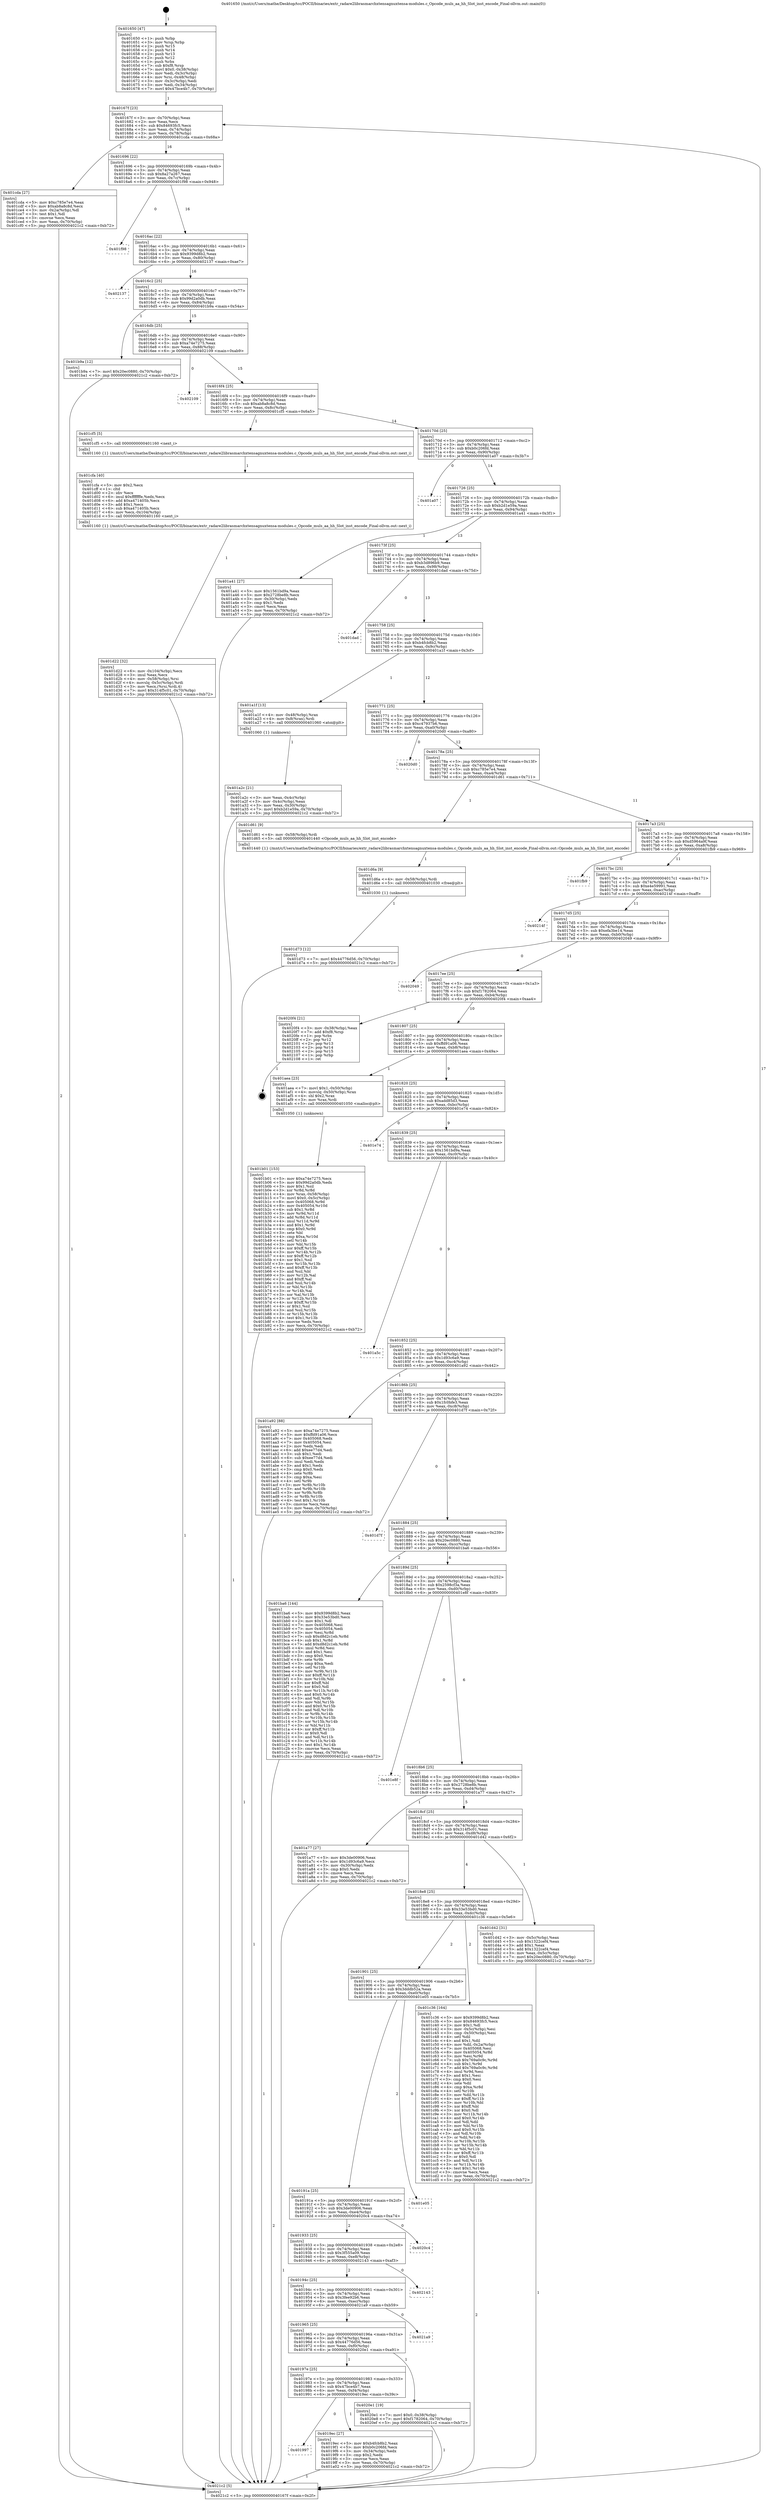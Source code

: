 digraph "0x401650" {
  label = "0x401650 (/mnt/c/Users/mathe/Desktop/tcc/POCII/binaries/extr_radare2librasmarchxtensagnuxtensa-modules.c_Opcode_muls_aa_hh_Slot_inst_encode_Final-ollvm.out::main(0))"
  labelloc = "t"
  node[shape=record]

  Entry [label="",width=0.3,height=0.3,shape=circle,fillcolor=black,style=filled]
  "0x40167f" [label="{
     0x40167f [23]\l
     | [instrs]\l
     &nbsp;&nbsp;0x40167f \<+3\>: mov -0x70(%rbp),%eax\l
     &nbsp;&nbsp;0x401682 \<+2\>: mov %eax,%ecx\l
     &nbsp;&nbsp;0x401684 \<+6\>: sub $0x84693fc5,%ecx\l
     &nbsp;&nbsp;0x40168a \<+3\>: mov %eax,-0x74(%rbp)\l
     &nbsp;&nbsp;0x40168d \<+3\>: mov %ecx,-0x78(%rbp)\l
     &nbsp;&nbsp;0x401690 \<+6\>: je 0000000000401cda \<main+0x68a\>\l
  }"]
  "0x401cda" [label="{
     0x401cda [27]\l
     | [instrs]\l
     &nbsp;&nbsp;0x401cda \<+5\>: mov $0xc785e7e4,%eax\l
     &nbsp;&nbsp;0x401cdf \<+5\>: mov $0xab8a8c8d,%ecx\l
     &nbsp;&nbsp;0x401ce4 \<+3\>: mov -0x2a(%rbp),%dl\l
     &nbsp;&nbsp;0x401ce7 \<+3\>: test $0x1,%dl\l
     &nbsp;&nbsp;0x401cea \<+3\>: cmovne %ecx,%eax\l
     &nbsp;&nbsp;0x401ced \<+3\>: mov %eax,-0x70(%rbp)\l
     &nbsp;&nbsp;0x401cf0 \<+5\>: jmp 00000000004021c2 \<main+0xb72\>\l
  }"]
  "0x401696" [label="{
     0x401696 [22]\l
     | [instrs]\l
     &nbsp;&nbsp;0x401696 \<+5\>: jmp 000000000040169b \<main+0x4b\>\l
     &nbsp;&nbsp;0x40169b \<+3\>: mov -0x74(%rbp),%eax\l
     &nbsp;&nbsp;0x40169e \<+5\>: sub $0x8a27a267,%eax\l
     &nbsp;&nbsp;0x4016a3 \<+3\>: mov %eax,-0x7c(%rbp)\l
     &nbsp;&nbsp;0x4016a6 \<+6\>: je 0000000000401f98 \<main+0x948\>\l
  }"]
  Exit [label="",width=0.3,height=0.3,shape=circle,fillcolor=black,style=filled,peripheries=2]
  "0x401f98" [label="{
     0x401f98\l
  }", style=dashed]
  "0x4016ac" [label="{
     0x4016ac [22]\l
     | [instrs]\l
     &nbsp;&nbsp;0x4016ac \<+5\>: jmp 00000000004016b1 \<main+0x61\>\l
     &nbsp;&nbsp;0x4016b1 \<+3\>: mov -0x74(%rbp),%eax\l
     &nbsp;&nbsp;0x4016b4 \<+5\>: sub $0x9399d8b2,%eax\l
     &nbsp;&nbsp;0x4016b9 \<+3\>: mov %eax,-0x80(%rbp)\l
     &nbsp;&nbsp;0x4016bc \<+6\>: je 0000000000402137 \<main+0xae7\>\l
  }"]
  "0x401d73" [label="{
     0x401d73 [12]\l
     | [instrs]\l
     &nbsp;&nbsp;0x401d73 \<+7\>: movl $0x44776d56,-0x70(%rbp)\l
     &nbsp;&nbsp;0x401d7a \<+5\>: jmp 00000000004021c2 \<main+0xb72\>\l
  }"]
  "0x402137" [label="{
     0x402137\l
  }", style=dashed]
  "0x4016c2" [label="{
     0x4016c2 [25]\l
     | [instrs]\l
     &nbsp;&nbsp;0x4016c2 \<+5\>: jmp 00000000004016c7 \<main+0x77\>\l
     &nbsp;&nbsp;0x4016c7 \<+3\>: mov -0x74(%rbp),%eax\l
     &nbsp;&nbsp;0x4016ca \<+5\>: sub $0x99d2a0db,%eax\l
     &nbsp;&nbsp;0x4016cf \<+6\>: mov %eax,-0x84(%rbp)\l
     &nbsp;&nbsp;0x4016d5 \<+6\>: je 0000000000401b9a \<main+0x54a\>\l
  }"]
  "0x401d6a" [label="{
     0x401d6a [9]\l
     | [instrs]\l
     &nbsp;&nbsp;0x401d6a \<+4\>: mov -0x58(%rbp),%rdi\l
     &nbsp;&nbsp;0x401d6e \<+5\>: call 0000000000401030 \<free@plt\>\l
     | [calls]\l
     &nbsp;&nbsp;0x401030 \{1\} (unknown)\l
  }"]
  "0x401b9a" [label="{
     0x401b9a [12]\l
     | [instrs]\l
     &nbsp;&nbsp;0x401b9a \<+7\>: movl $0x20ec0880,-0x70(%rbp)\l
     &nbsp;&nbsp;0x401ba1 \<+5\>: jmp 00000000004021c2 \<main+0xb72\>\l
  }"]
  "0x4016db" [label="{
     0x4016db [25]\l
     | [instrs]\l
     &nbsp;&nbsp;0x4016db \<+5\>: jmp 00000000004016e0 \<main+0x90\>\l
     &nbsp;&nbsp;0x4016e0 \<+3\>: mov -0x74(%rbp),%eax\l
     &nbsp;&nbsp;0x4016e3 \<+5\>: sub $0xa74e7275,%eax\l
     &nbsp;&nbsp;0x4016e8 \<+6\>: mov %eax,-0x88(%rbp)\l
     &nbsp;&nbsp;0x4016ee \<+6\>: je 0000000000402109 \<main+0xab9\>\l
  }"]
  "0x401d22" [label="{
     0x401d22 [32]\l
     | [instrs]\l
     &nbsp;&nbsp;0x401d22 \<+6\>: mov -0x104(%rbp),%ecx\l
     &nbsp;&nbsp;0x401d28 \<+3\>: imul %eax,%ecx\l
     &nbsp;&nbsp;0x401d2b \<+4\>: mov -0x58(%rbp),%rsi\l
     &nbsp;&nbsp;0x401d2f \<+4\>: movslq -0x5c(%rbp),%rdi\l
     &nbsp;&nbsp;0x401d33 \<+3\>: mov %ecx,(%rsi,%rdi,4)\l
     &nbsp;&nbsp;0x401d36 \<+7\>: movl $0x314f5c01,-0x70(%rbp)\l
     &nbsp;&nbsp;0x401d3d \<+5\>: jmp 00000000004021c2 \<main+0xb72\>\l
  }"]
  "0x402109" [label="{
     0x402109\l
  }", style=dashed]
  "0x4016f4" [label="{
     0x4016f4 [25]\l
     | [instrs]\l
     &nbsp;&nbsp;0x4016f4 \<+5\>: jmp 00000000004016f9 \<main+0xa9\>\l
     &nbsp;&nbsp;0x4016f9 \<+3\>: mov -0x74(%rbp),%eax\l
     &nbsp;&nbsp;0x4016fc \<+5\>: sub $0xab8a8c8d,%eax\l
     &nbsp;&nbsp;0x401701 \<+6\>: mov %eax,-0x8c(%rbp)\l
     &nbsp;&nbsp;0x401707 \<+6\>: je 0000000000401cf5 \<main+0x6a5\>\l
  }"]
  "0x401cfa" [label="{
     0x401cfa [40]\l
     | [instrs]\l
     &nbsp;&nbsp;0x401cfa \<+5\>: mov $0x2,%ecx\l
     &nbsp;&nbsp;0x401cff \<+1\>: cltd\l
     &nbsp;&nbsp;0x401d00 \<+2\>: idiv %ecx\l
     &nbsp;&nbsp;0x401d02 \<+6\>: imul $0xfffffffe,%edx,%ecx\l
     &nbsp;&nbsp;0x401d08 \<+6\>: add $0xa471405b,%ecx\l
     &nbsp;&nbsp;0x401d0e \<+3\>: add $0x1,%ecx\l
     &nbsp;&nbsp;0x401d11 \<+6\>: sub $0xa471405b,%ecx\l
     &nbsp;&nbsp;0x401d17 \<+6\>: mov %ecx,-0x104(%rbp)\l
     &nbsp;&nbsp;0x401d1d \<+5\>: call 0000000000401160 \<next_i\>\l
     | [calls]\l
     &nbsp;&nbsp;0x401160 \{1\} (/mnt/c/Users/mathe/Desktop/tcc/POCII/binaries/extr_radare2librasmarchxtensagnuxtensa-modules.c_Opcode_muls_aa_hh_Slot_inst_encode_Final-ollvm.out::next_i)\l
  }"]
  "0x401cf5" [label="{
     0x401cf5 [5]\l
     | [instrs]\l
     &nbsp;&nbsp;0x401cf5 \<+5\>: call 0000000000401160 \<next_i\>\l
     | [calls]\l
     &nbsp;&nbsp;0x401160 \{1\} (/mnt/c/Users/mathe/Desktop/tcc/POCII/binaries/extr_radare2librasmarchxtensagnuxtensa-modules.c_Opcode_muls_aa_hh_Slot_inst_encode_Final-ollvm.out::next_i)\l
  }"]
  "0x40170d" [label="{
     0x40170d [25]\l
     | [instrs]\l
     &nbsp;&nbsp;0x40170d \<+5\>: jmp 0000000000401712 \<main+0xc2\>\l
     &nbsp;&nbsp;0x401712 \<+3\>: mov -0x74(%rbp),%eax\l
     &nbsp;&nbsp;0x401715 \<+5\>: sub $0xb0c206fd,%eax\l
     &nbsp;&nbsp;0x40171a \<+6\>: mov %eax,-0x90(%rbp)\l
     &nbsp;&nbsp;0x401720 \<+6\>: je 0000000000401a07 \<main+0x3b7\>\l
  }"]
  "0x401b01" [label="{
     0x401b01 [153]\l
     | [instrs]\l
     &nbsp;&nbsp;0x401b01 \<+5\>: mov $0xa74e7275,%ecx\l
     &nbsp;&nbsp;0x401b06 \<+5\>: mov $0x99d2a0db,%edx\l
     &nbsp;&nbsp;0x401b0b \<+3\>: mov $0x1,%sil\l
     &nbsp;&nbsp;0x401b0e \<+3\>: xor %r8d,%r8d\l
     &nbsp;&nbsp;0x401b11 \<+4\>: mov %rax,-0x58(%rbp)\l
     &nbsp;&nbsp;0x401b15 \<+7\>: movl $0x0,-0x5c(%rbp)\l
     &nbsp;&nbsp;0x401b1c \<+8\>: mov 0x405068,%r9d\l
     &nbsp;&nbsp;0x401b24 \<+8\>: mov 0x405054,%r10d\l
     &nbsp;&nbsp;0x401b2c \<+4\>: sub $0x1,%r8d\l
     &nbsp;&nbsp;0x401b30 \<+3\>: mov %r9d,%r11d\l
     &nbsp;&nbsp;0x401b33 \<+3\>: add %r8d,%r11d\l
     &nbsp;&nbsp;0x401b36 \<+4\>: imul %r11d,%r9d\l
     &nbsp;&nbsp;0x401b3a \<+4\>: and $0x1,%r9d\l
     &nbsp;&nbsp;0x401b3e \<+4\>: cmp $0x0,%r9d\l
     &nbsp;&nbsp;0x401b42 \<+3\>: sete %bl\l
     &nbsp;&nbsp;0x401b45 \<+4\>: cmp $0xa,%r10d\l
     &nbsp;&nbsp;0x401b49 \<+4\>: setl %r14b\l
     &nbsp;&nbsp;0x401b4d \<+3\>: mov %bl,%r15b\l
     &nbsp;&nbsp;0x401b50 \<+4\>: xor $0xff,%r15b\l
     &nbsp;&nbsp;0x401b54 \<+3\>: mov %r14b,%r12b\l
     &nbsp;&nbsp;0x401b57 \<+4\>: xor $0xff,%r12b\l
     &nbsp;&nbsp;0x401b5b \<+4\>: xor $0x1,%sil\l
     &nbsp;&nbsp;0x401b5f \<+3\>: mov %r15b,%r13b\l
     &nbsp;&nbsp;0x401b62 \<+4\>: and $0xff,%r13b\l
     &nbsp;&nbsp;0x401b66 \<+3\>: and %sil,%bl\l
     &nbsp;&nbsp;0x401b69 \<+3\>: mov %r12b,%al\l
     &nbsp;&nbsp;0x401b6c \<+2\>: and $0xff,%al\l
     &nbsp;&nbsp;0x401b6e \<+3\>: and %sil,%r14b\l
     &nbsp;&nbsp;0x401b71 \<+3\>: or %bl,%r13b\l
     &nbsp;&nbsp;0x401b74 \<+3\>: or %r14b,%al\l
     &nbsp;&nbsp;0x401b77 \<+3\>: xor %al,%r13b\l
     &nbsp;&nbsp;0x401b7a \<+3\>: or %r12b,%r15b\l
     &nbsp;&nbsp;0x401b7d \<+4\>: xor $0xff,%r15b\l
     &nbsp;&nbsp;0x401b81 \<+4\>: or $0x1,%sil\l
     &nbsp;&nbsp;0x401b85 \<+3\>: and %sil,%r15b\l
     &nbsp;&nbsp;0x401b88 \<+3\>: or %r15b,%r13b\l
     &nbsp;&nbsp;0x401b8b \<+4\>: test $0x1,%r13b\l
     &nbsp;&nbsp;0x401b8f \<+3\>: cmovne %edx,%ecx\l
     &nbsp;&nbsp;0x401b92 \<+3\>: mov %ecx,-0x70(%rbp)\l
     &nbsp;&nbsp;0x401b95 \<+5\>: jmp 00000000004021c2 \<main+0xb72\>\l
  }"]
  "0x401a07" [label="{
     0x401a07\l
  }", style=dashed]
  "0x401726" [label="{
     0x401726 [25]\l
     | [instrs]\l
     &nbsp;&nbsp;0x401726 \<+5\>: jmp 000000000040172b \<main+0xdb\>\l
     &nbsp;&nbsp;0x40172b \<+3\>: mov -0x74(%rbp),%eax\l
     &nbsp;&nbsp;0x40172e \<+5\>: sub $0xb2d1e59a,%eax\l
     &nbsp;&nbsp;0x401733 \<+6\>: mov %eax,-0x94(%rbp)\l
     &nbsp;&nbsp;0x401739 \<+6\>: je 0000000000401a41 \<main+0x3f1\>\l
  }"]
  "0x401a2c" [label="{
     0x401a2c [21]\l
     | [instrs]\l
     &nbsp;&nbsp;0x401a2c \<+3\>: mov %eax,-0x4c(%rbp)\l
     &nbsp;&nbsp;0x401a2f \<+3\>: mov -0x4c(%rbp),%eax\l
     &nbsp;&nbsp;0x401a32 \<+3\>: mov %eax,-0x30(%rbp)\l
     &nbsp;&nbsp;0x401a35 \<+7\>: movl $0xb2d1e59a,-0x70(%rbp)\l
     &nbsp;&nbsp;0x401a3c \<+5\>: jmp 00000000004021c2 \<main+0xb72\>\l
  }"]
  "0x401a41" [label="{
     0x401a41 [27]\l
     | [instrs]\l
     &nbsp;&nbsp;0x401a41 \<+5\>: mov $0x1561bd9a,%eax\l
     &nbsp;&nbsp;0x401a46 \<+5\>: mov $0x2728be8b,%ecx\l
     &nbsp;&nbsp;0x401a4b \<+3\>: mov -0x30(%rbp),%edx\l
     &nbsp;&nbsp;0x401a4e \<+3\>: cmp $0x1,%edx\l
     &nbsp;&nbsp;0x401a51 \<+3\>: cmovl %ecx,%eax\l
     &nbsp;&nbsp;0x401a54 \<+3\>: mov %eax,-0x70(%rbp)\l
     &nbsp;&nbsp;0x401a57 \<+5\>: jmp 00000000004021c2 \<main+0xb72\>\l
  }"]
  "0x40173f" [label="{
     0x40173f [25]\l
     | [instrs]\l
     &nbsp;&nbsp;0x40173f \<+5\>: jmp 0000000000401744 \<main+0xf4\>\l
     &nbsp;&nbsp;0x401744 \<+3\>: mov -0x74(%rbp),%eax\l
     &nbsp;&nbsp;0x401747 \<+5\>: sub $0xb3d896b9,%eax\l
     &nbsp;&nbsp;0x40174c \<+6\>: mov %eax,-0x98(%rbp)\l
     &nbsp;&nbsp;0x401752 \<+6\>: je 0000000000401dad \<main+0x75d\>\l
  }"]
  "0x401650" [label="{
     0x401650 [47]\l
     | [instrs]\l
     &nbsp;&nbsp;0x401650 \<+1\>: push %rbp\l
     &nbsp;&nbsp;0x401651 \<+3\>: mov %rsp,%rbp\l
     &nbsp;&nbsp;0x401654 \<+2\>: push %r15\l
     &nbsp;&nbsp;0x401656 \<+2\>: push %r14\l
     &nbsp;&nbsp;0x401658 \<+2\>: push %r13\l
     &nbsp;&nbsp;0x40165a \<+2\>: push %r12\l
     &nbsp;&nbsp;0x40165c \<+1\>: push %rbx\l
     &nbsp;&nbsp;0x40165d \<+7\>: sub $0xf8,%rsp\l
     &nbsp;&nbsp;0x401664 \<+7\>: movl $0x0,-0x38(%rbp)\l
     &nbsp;&nbsp;0x40166b \<+3\>: mov %edi,-0x3c(%rbp)\l
     &nbsp;&nbsp;0x40166e \<+4\>: mov %rsi,-0x48(%rbp)\l
     &nbsp;&nbsp;0x401672 \<+3\>: mov -0x3c(%rbp),%edi\l
     &nbsp;&nbsp;0x401675 \<+3\>: mov %edi,-0x34(%rbp)\l
     &nbsp;&nbsp;0x401678 \<+7\>: movl $0x47bce4b7,-0x70(%rbp)\l
  }"]
  "0x401dad" [label="{
     0x401dad\l
  }", style=dashed]
  "0x401758" [label="{
     0x401758 [25]\l
     | [instrs]\l
     &nbsp;&nbsp;0x401758 \<+5\>: jmp 000000000040175d \<main+0x10d\>\l
     &nbsp;&nbsp;0x40175d \<+3\>: mov -0x74(%rbp),%eax\l
     &nbsp;&nbsp;0x401760 \<+5\>: sub $0xb4fcb8b2,%eax\l
     &nbsp;&nbsp;0x401765 \<+6\>: mov %eax,-0x9c(%rbp)\l
     &nbsp;&nbsp;0x40176b \<+6\>: je 0000000000401a1f \<main+0x3cf\>\l
  }"]
  "0x4021c2" [label="{
     0x4021c2 [5]\l
     | [instrs]\l
     &nbsp;&nbsp;0x4021c2 \<+5\>: jmp 000000000040167f \<main+0x2f\>\l
  }"]
  "0x401a1f" [label="{
     0x401a1f [13]\l
     | [instrs]\l
     &nbsp;&nbsp;0x401a1f \<+4\>: mov -0x48(%rbp),%rax\l
     &nbsp;&nbsp;0x401a23 \<+4\>: mov 0x8(%rax),%rdi\l
     &nbsp;&nbsp;0x401a27 \<+5\>: call 0000000000401060 \<atoi@plt\>\l
     | [calls]\l
     &nbsp;&nbsp;0x401060 \{1\} (unknown)\l
  }"]
  "0x401771" [label="{
     0x401771 [25]\l
     | [instrs]\l
     &nbsp;&nbsp;0x401771 \<+5\>: jmp 0000000000401776 \<main+0x126\>\l
     &nbsp;&nbsp;0x401776 \<+3\>: mov -0x74(%rbp),%eax\l
     &nbsp;&nbsp;0x401779 \<+5\>: sub $0xc47937b6,%eax\l
     &nbsp;&nbsp;0x40177e \<+6\>: mov %eax,-0xa0(%rbp)\l
     &nbsp;&nbsp;0x401784 \<+6\>: je 00000000004020d0 \<main+0xa80\>\l
  }"]
  "0x401997" [label="{
     0x401997\l
  }", style=dashed]
  "0x4020d0" [label="{
     0x4020d0\l
  }", style=dashed]
  "0x40178a" [label="{
     0x40178a [25]\l
     | [instrs]\l
     &nbsp;&nbsp;0x40178a \<+5\>: jmp 000000000040178f \<main+0x13f\>\l
     &nbsp;&nbsp;0x40178f \<+3\>: mov -0x74(%rbp),%eax\l
     &nbsp;&nbsp;0x401792 \<+5\>: sub $0xc785e7e4,%eax\l
     &nbsp;&nbsp;0x401797 \<+6\>: mov %eax,-0xa4(%rbp)\l
     &nbsp;&nbsp;0x40179d \<+6\>: je 0000000000401d61 \<main+0x711\>\l
  }"]
  "0x4019ec" [label="{
     0x4019ec [27]\l
     | [instrs]\l
     &nbsp;&nbsp;0x4019ec \<+5\>: mov $0xb4fcb8b2,%eax\l
     &nbsp;&nbsp;0x4019f1 \<+5\>: mov $0xb0c206fd,%ecx\l
     &nbsp;&nbsp;0x4019f6 \<+3\>: mov -0x34(%rbp),%edx\l
     &nbsp;&nbsp;0x4019f9 \<+3\>: cmp $0x2,%edx\l
     &nbsp;&nbsp;0x4019fc \<+3\>: cmovne %ecx,%eax\l
     &nbsp;&nbsp;0x4019ff \<+3\>: mov %eax,-0x70(%rbp)\l
     &nbsp;&nbsp;0x401a02 \<+5\>: jmp 00000000004021c2 \<main+0xb72\>\l
  }"]
  "0x401d61" [label="{
     0x401d61 [9]\l
     | [instrs]\l
     &nbsp;&nbsp;0x401d61 \<+4\>: mov -0x58(%rbp),%rdi\l
     &nbsp;&nbsp;0x401d65 \<+5\>: call 0000000000401440 \<Opcode_muls_aa_hh_Slot_inst_encode\>\l
     | [calls]\l
     &nbsp;&nbsp;0x401440 \{1\} (/mnt/c/Users/mathe/Desktop/tcc/POCII/binaries/extr_radare2librasmarchxtensagnuxtensa-modules.c_Opcode_muls_aa_hh_Slot_inst_encode_Final-ollvm.out::Opcode_muls_aa_hh_Slot_inst_encode)\l
  }"]
  "0x4017a3" [label="{
     0x4017a3 [25]\l
     | [instrs]\l
     &nbsp;&nbsp;0x4017a3 \<+5\>: jmp 00000000004017a8 \<main+0x158\>\l
     &nbsp;&nbsp;0x4017a8 \<+3\>: mov -0x74(%rbp),%eax\l
     &nbsp;&nbsp;0x4017ab \<+5\>: sub $0xd5964a9f,%eax\l
     &nbsp;&nbsp;0x4017b0 \<+6\>: mov %eax,-0xa8(%rbp)\l
     &nbsp;&nbsp;0x4017b6 \<+6\>: je 0000000000401fb9 \<main+0x969\>\l
  }"]
  "0x40197e" [label="{
     0x40197e [25]\l
     | [instrs]\l
     &nbsp;&nbsp;0x40197e \<+5\>: jmp 0000000000401983 \<main+0x333\>\l
     &nbsp;&nbsp;0x401983 \<+3\>: mov -0x74(%rbp),%eax\l
     &nbsp;&nbsp;0x401986 \<+5\>: sub $0x47bce4b7,%eax\l
     &nbsp;&nbsp;0x40198b \<+6\>: mov %eax,-0xf4(%rbp)\l
     &nbsp;&nbsp;0x401991 \<+6\>: je 00000000004019ec \<main+0x39c\>\l
  }"]
  "0x401fb9" [label="{
     0x401fb9\l
  }", style=dashed]
  "0x4017bc" [label="{
     0x4017bc [25]\l
     | [instrs]\l
     &nbsp;&nbsp;0x4017bc \<+5\>: jmp 00000000004017c1 \<main+0x171\>\l
     &nbsp;&nbsp;0x4017c1 \<+3\>: mov -0x74(%rbp),%eax\l
     &nbsp;&nbsp;0x4017c4 \<+5\>: sub $0xe4e59991,%eax\l
     &nbsp;&nbsp;0x4017c9 \<+6\>: mov %eax,-0xac(%rbp)\l
     &nbsp;&nbsp;0x4017cf \<+6\>: je 000000000040214f \<main+0xaff\>\l
  }"]
  "0x4020e1" [label="{
     0x4020e1 [19]\l
     | [instrs]\l
     &nbsp;&nbsp;0x4020e1 \<+7\>: movl $0x0,-0x38(%rbp)\l
     &nbsp;&nbsp;0x4020e8 \<+7\>: movl $0xf1782064,-0x70(%rbp)\l
     &nbsp;&nbsp;0x4020ef \<+5\>: jmp 00000000004021c2 \<main+0xb72\>\l
  }"]
  "0x40214f" [label="{
     0x40214f\l
  }", style=dashed]
  "0x4017d5" [label="{
     0x4017d5 [25]\l
     | [instrs]\l
     &nbsp;&nbsp;0x4017d5 \<+5\>: jmp 00000000004017da \<main+0x18a\>\l
     &nbsp;&nbsp;0x4017da \<+3\>: mov -0x74(%rbp),%eax\l
     &nbsp;&nbsp;0x4017dd \<+5\>: sub $0xefa3be14,%eax\l
     &nbsp;&nbsp;0x4017e2 \<+6\>: mov %eax,-0xb0(%rbp)\l
     &nbsp;&nbsp;0x4017e8 \<+6\>: je 0000000000402049 \<main+0x9f9\>\l
  }"]
  "0x401965" [label="{
     0x401965 [25]\l
     | [instrs]\l
     &nbsp;&nbsp;0x401965 \<+5\>: jmp 000000000040196a \<main+0x31a\>\l
     &nbsp;&nbsp;0x40196a \<+3\>: mov -0x74(%rbp),%eax\l
     &nbsp;&nbsp;0x40196d \<+5\>: sub $0x44776d56,%eax\l
     &nbsp;&nbsp;0x401972 \<+6\>: mov %eax,-0xf0(%rbp)\l
     &nbsp;&nbsp;0x401978 \<+6\>: je 00000000004020e1 \<main+0xa91\>\l
  }"]
  "0x402049" [label="{
     0x402049\l
  }", style=dashed]
  "0x4017ee" [label="{
     0x4017ee [25]\l
     | [instrs]\l
     &nbsp;&nbsp;0x4017ee \<+5\>: jmp 00000000004017f3 \<main+0x1a3\>\l
     &nbsp;&nbsp;0x4017f3 \<+3\>: mov -0x74(%rbp),%eax\l
     &nbsp;&nbsp;0x4017f6 \<+5\>: sub $0xf1782064,%eax\l
     &nbsp;&nbsp;0x4017fb \<+6\>: mov %eax,-0xb4(%rbp)\l
     &nbsp;&nbsp;0x401801 \<+6\>: je 00000000004020f4 \<main+0xaa4\>\l
  }"]
  "0x4021a9" [label="{
     0x4021a9\l
  }", style=dashed]
  "0x4020f4" [label="{
     0x4020f4 [21]\l
     | [instrs]\l
     &nbsp;&nbsp;0x4020f4 \<+3\>: mov -0x38(%rbp),%eax\l
     &nbsp;&nbsp;0x4020f7 \<+7\>: add $0xf8,%rsp\l
     &nbsp;&nbsp;0x4020fe \<+1\>: pop %rbx\l
     &nbsp;&nbsp;0x4020ff \<+2\>: pop %r12\l
     &nbsp;&nbsp;0x402101 \<+2\>: pop %r13\l
     &nbsp;&nbsp;0x402103 \<+2\>: pop %r14\l
     &nbsp;&nbsp;0x402105 \<+2\>: pop %r15\l
     &nbsp;&nbsp;0x402107 \<+1\>: pop %rbp\l
     &nbsp;&nbsp;0x402108 \<+1\>: ret\l
  }"]
  "0x401807" [label="{
     0x401807 [25]\l
     | [instrs]\l
     &nbsp;&nbsp;0x401807 \<+5\>: jmp 000000000040180c \<main+0x1bc\>\l
     &nbsp;&nbsp;0x40180c \<+3\>: mov -0x74(%rbp),%eax\l
     &nbsp;&nbsp;0x40180f \<+5\>: sub $0xffd91a06,%eax\l
     &nbsp;&nbsp;0x401814 \<+6\>: mov %eax,-0xb8(%rbp)\l
     &nbsp;&nbsp;0x40181a \<+6\>: je 0000000000401aea \<main+0x49a\>\l
  }"]
  "0x40194c" [label="{
     0x40194c [25]\l
     | [instrs]\l
     &nbsp;&nbsp;0x40194c \<+5\>: jmp 0000000000401951 \<main+0x301\>\l
     &nbsp;&nbsp;0x401951 \<+3\>: mov -0x74(%rbp),%eax\l
     &nbsp;&nbsp;0x401954 \<+5\>: sub $0x3fee92b6,%eax\l
     &nbsp;&nbsp;0x401959 \<+6\>: mov %eax,-0xec(%rbp)\l
     &nbsp;&nbsp;0x40195f \<+6\>: je 00000000004021a9 \<main+0xb59\>\l
  }"]
  "0x401aea" [label="{
     0x401aea [23]\l
     | [instrs]\l
     &nbsp;&nbsp;0x401aea \<+7\>: movl $0x1,-0x50(%rbp)\l
     &nbsp;&nbsp;0x401af1 \<+4\>: movslq -0x50(%rbp),%rax\l
     &nbsp;&nbsp;0x401af5 \<+4\>: shl $0x2,%rax\l
     &nbsp;&nbsp;0x401af9 \<+3\>: mov %rax,%rdi\l
     &nbsp;&nbsp;0x401afc \<+5\>: call 0000000000401050 \<malloc@plt\>\l
     | [calls]\l
     &nbsp;&nbsp;0x401050 \{1\} (unknown)\l
  }"]
  "0x401820" [label="{
     0x401820 [25]\l
     | [instrs]\l
     &nbsp;&nbsp;0x401820 \<+5\>: jmp 0000000000401825 \<main+0x1d5\>\l
     &nbsp;&nbsp;0x401825 \<+3\>: mov -0x74(%rbp),%eax\l
     &nbsp;&nbsp;0x401828 \<+5\>: sub $0xadd85d3,%eax\l
     &nbsp;&nbsp;0x40182d \<+6\>: mov %eax,-0xbc(%rbp)\l
     &nbsp;&nbsp;0x401833 \<+6\>: je 0000000000401e74 \<main+0x824\>\l
  }"]
  "0x402143" [label="{
     0x402143\l
  }", style=dashed]
  "0x401e74" [label="{
     0x401e74\l
  }", style=dashed]
  "0x401839" [label="{
     0x401839 [25]\l
     | [instrs]\l
     &nbsp;&nbsp;0x401839 \<+5\>: jmp 000000000040183e \<main+0x1ee\>\l
     &nbsp;&nbsp;0x40183e \<+3\>: mov -0x74(%rbp),%eax\l
     &nbsp;&nbsp;0x401841 \<+5\>: sub $0x1561bd9a,%eax\l
     &nbsp;&nbsp;0x401846 \<+6\>: mov %eax,-0xc0(%rbp)\l
     &nbsp;&nbsp;0x40184c \<+6\>: je 0000000000401a5c \<main+0x40c\>\l
  }"]
  "0x401933" [label="{
     0x401933 [25]\l
     | [instrs]\l
     &nbsp;&nbsp;0x401933 \<+5\>: jmp 0000000000401938 \<main+0x2e8\>\l
     &nbsp;&nbsp;0x401938 \<+3\>: mov -0x74(%rbp),%eax\l
     &nbsp;&nbsp;0x40193b \<+5\>: sub $0x3f555a09,%eax\l
     &nbsp;&nbsp;0x401940 \<+6\>: mov %eax,-0xe8(%rbp)\l
     &nbsp;&nbsp;0x401946 \<+6\>: je 0000000000402143 \<main+0xaf3\>\l
  }"]
  "0x401a5c" [label="{
     0x401a5c\l
  }", style=dashed]
  "0x401852" [label="{
     0x401852 [25]\l
     | [instrs]\l
     &nbsp;&nbsp;0x401852 \<+5\>: jmp 0000000000401857 \<main+0x207\>\l
     &nbsp;&nbsp;0x401857 \<+3\>: mov -0x74(%rbp),%eax\l
     &nbsp;&nbsp;0x40185a \<+5\>: sub $0x1d93c6a9,%eax\l
     &nbsp;&nbsp;0x40185f \<+6\>: mov %eax,-0xc4(%rbp)\l
     &nbsp;&nbsp;0x401865 \<+6\>: je 0000000000401a92 \<main+0x442\>\l
  }"]
  "0x4020c4" [label="{
     0x4020c4\l
  }", style=dashed]
  "0x401a92" [label="{
     0x401a92 [88]\l
     | [instrs]\l
     &nbsp;&nbsp;0x401a92 \<+5\>: mov $0xa74e7275,%eax\l
     &nbsp;&nbsp;0x401a97 \<+5\>: mov $0xffd91a06,%ecx\l
     &nbsp;&nbsp;0x401a9c \<+7\>: mov 0x405068,%edx\l
     &nbsp;&nbsp;0x401aa3 \<+7\>: mov 0x405054,%esi\l
     &nbsp;&nbsp;0x401aaa \<+2\>: mov %edx,%edi\l
     &nbsp;&nbsp;0x401aac \<+6\>: add $0xee77d4,%edi\l
     &nbsp;&nbsp;0x401ab2 \<+3\>: sub $0x1,%edi\l
     &nbsp;&nbsp;0x401ab5 \<+6\>: sub $0xee77d4,%edi\l
     &nbsp;&nbsp;0x401abb \<+3\>: imul %edi,%edx\l
     &nbsp;&nbsp;0x401abe \<+3\>: and $0x1,%edx\l
     &nbsp;&nbsp;0x401ac1 \<+3\>: cmp $0x0,%edx\l
     &nbsp;&nbsp;0x401ac4 \<+4\>: sete %r8b\l
     &nbsp;&nbsp;0x401ac8 \<+3\>: cmp $0xa,%esi\l
     &nbsp;&nbsp;0x401acb \<+4\>: setl %r9b\l
     &nbsp;&nbsp;0x401acf \<+3\>: mov %r8b,%r10b\l
     &nbsp;&nbsp;0x401ad2 \<+3\>: and %r9b,%r10b\l
     &nbsp;&nbsp;0x401ad5 \<+3\>: xor %r9b,%r8b\l
     &nbsp;&nbsp;0x401ad8 \<+3\>: or %r8b,%r10b\l
     &nbsp;&nbsp;0x401adb \<+4\>: test $0x1,%r10b\l
     &nbsp;&nbsp;0x401adf \<+3\>: cmovne %ecx,%eax\l
     &nbsp;&nbsp;0x401ae2 \<+3\>: mov %eax,-0x70(%rbp)\l
     &nbsp;&nbsp;0x401ae5 \<+5\>: jmp 00000000004021c2 \<main+0xb72\>\l
  }"]
  "0x40186b" [label="{
     0x40186b [25]\l
     | [instrs]\l
     &nbsp;&nbsp;0x40186b \<+5\>: jmp 0000000000401870 \<main+0x220\>\l
     &nbsp;&nbsp;0x401870 \<+3\>: mov -0x74(%rbp),%eax\l
     &nbsp;&nbsp;0x401873 \<+5\>: sub $0x1fc0bfe3,%eax\l
     &nbsp;&nbsp;0x401878 \<+6\>: mov %eax,-0xc8(%rbp)\l
     &nbsp;&nbsp;0x40187e \<+6\>: je 0000000000401d7f \<main+0x72f\>\l
  }"]
  "0x40191a" [label="{
     0x40191a [25]\l
     | [instrs]\l
     &nbsp;&nbsp;0x40191a \<+5\>: jmp 000000000040191f \<main+0x2cf\>\l
     &nbsp;&nbsp;0x40191f \<+3\>: mov -0x74(%rbp),%eax\l
     &nbsp;&nbsp;0x401922 \<+5\>: sub $0x3de00906,%eax\l
     &nbsp;&nbsp;0x401927 \<+6\>: mov %eax,-0xe4(%rbp)\l
     &nbsp;&nbsp;0x40192d \<+6\>: je 00000000004020c4 \<main+0xa74\>\l
  }"]
  "0x401d7f" [label="{
     0x401d7f\l
  }", style=dashed]
  "0x401884" [label="{
     0x401884 [25]\l
     | [instrs]\l
     &nbsp;&nbsp;0x401884 \<+5\>: jmp 0000000000401889 \<main+0x239\>\l
     &nbsp;&nbsp;0x401889 \<+3\>: mov -0x74(%rbp),%eax\l
     &nbsp;&nbsp;0x40188c \<+5\>: sub $0x20ec0880,%eax\l
     &nbsp;&nbsp;0x401891 \<+6\>: mov %eax,-0xcc(%rbp)\l
     &nbsp;&nbsp;0x401897 \<+6\>: je 0000000000401ba6 \<main+0x556\>\l
  }"]
  "0x401e05" [label="{
     0x401e05\l
  }", style=dashed]
  "0x401ba6" [label="{
     0x401ba6 [144]\l
     | [instrs]\l
     &nbsp;&nbsp;0x401ba6 \<+5\>: mov $0x9399d8b2,%eax\l
     &nbsp;&nbsp;0x401bab \<+5\>: mov $0x33e53bd0,%ecx\l
     &nbsp;&nbsp;0x401bb0 \<+2\>: mov $0x1,%dl\l
     &nbsp;&nbsp;0x401bb2 \<+7\>: mov 0x405068,%esi\l
     &nbsp;&nbsp;0x401bb9 \<+7\>: mov 0x405054,%edi\l
     &nbsp;&nbsp;0x401bc0 \<+3\>: mov %esi,%r8d\l
     &nbsp;&nbsp;0x401bc3 \<+7\>: sub $0xd8d2c1eb,%r8d\l
     &nbsp;&nbsp;0x401bca \<+4\>: sub $0x1,%r8d\l
     &nbsp;&nbsp;0x401bce \<+7\>: add $0xd8d2c1eb,%r8d\l
     &nbsp;&nbsp;0x401bd5 \<+4\>: imul %r8d,%esi\l
     &nbsp;&nbsp;0x401bd9 \<+3\>: and $0x1,%esi\l
     &nbsp;&nbsp;0x401bdc \<+3\>: cmp $0x0,%esi\l
     &nbsp;&nbsp;0x401bdf \<+4\>: sete %r9b\l
     &nbsp;&nbsp;0x401be3 \<+3\>: cmp $0xa,%edi\l
     &nbsp;&nbsp;0x401be6 \<+4\>: setl %r10b\l
     &nbsp;&nbsp;0x401bea \<+3\>: mov %r9b,%r11b\l
     &nbsp;&nbsp;0x401bed \<+4\>: xor $0xff,%r11b\l
     &nbsp;&nbsp;0x401bf1 \<+3\>: mov %r10b,%bl\l
     &nbsp;&nbsp;0x401bf4 \<+3\>: xor $0xff,%bl\l
     &nbsp;&nbsp;0x401bf7 \<+3\>: xor $0x0,%dl\l
     &nbsp;&nbsp;0x401bfa \<+3\>: mov %r11b,%r14b\l
     &nbsp;&nbsp;0x401bfd \<+4\>: and $0x0,%r14b\l
     &nbsp;&nbsp;0x401c01 \<+3\>: and %dl,%r9b\l
     &nbsp;&nbsp;0x401c04 \<+3\>: mov %bl,%r15b\l
     &nbsp;&nbsp;0x401c07 \<+4\>: and $0x0,%r15b\l
     &nbsp;&nbsp;0x401c0b \<+3\>: and %dl,%r10b\l
     &nbsp;&nbsp;0x401c0e \<+3\>: or %r9b,%r14b\l
     &nbsp;&nbsp;0x401c11 \<+3\>: or %r10b,%r15b\l
     &nbsp;&nbsp;0x401c14 \<+3\>: xor %r15b,%r14b\l
     &nbsp;&nbsp;0x401c17 \<+3\>: or %bl,%r11b\l
     &nbsp;&nbsp;0x401c1a \<+4\>: xor $0xff,%r11b\l
     &nbsp;&nbsp;0x401c1e \<+3\>: or $0x0,%dl\l
     &nbsp;&nbsp;0x401c21 \<+3\>: and %dl,%r11b\l
     &nbsp;&nbsp;0x401c24 \<+3\>: or %r11b,%r14b\l
     &nbsp;&nbsp;0x401c27 \<+4\>: test $0x1,%r14b\l
     &nbsp;&nbsp;0x401c2b \<+3\>: cmovne %ecx,%eax\l
     &nbsp;&nbsp;0x401c2e \<+3\>: mov %eax,-0x70(%rbp)\l
     &nbsp;&nbsp;0x401c31 \<+5\>: jmp 00000000004021c2 \<main+0xb72\>\l
  }"]
  "0x40189d" [label="{
     0x40189d [25]\l
     | [instrs]\l
     &nbsp;&nbsp;0x40189d \<+5\>: jmp 00000000004018a2 \<main+0x252\>\l
     &nbsp;&nbsp;0x4018a2 \<+3\>: mov -0x74(%rbp),%eax\l
     &nbsp;&nbsp;0x4018a5 \<+5\>: sub $0x2598cf3a,%eax\l
     &nbsp;&nbsp;0x4018aa \<+6\>: mov %eax,-0xd0(%rbp)\l
     &nbsp;&nbsp;0x4018b0 \<+6\>: je 0000000000401e8f \<main+0x83f\>\l
  }"]
  "0x401901" [label="{
     0x401901 [25]\l
     | [instrs]\l
     &nbsp;&nbsp;0x401901 \<+5\>: jmp 0000000000401906 \<main+0x2b6\>\l
     &nbsp;&nbsp;0x401906 \<+3\>: mov -0x74(%rbp),%eax\l
     &nbsp;&nbsp;0x401909 \<+5\>: sub $0x3dddb52a,%eax\l
     &nbsp;&nbsp;0x40190e \<+6\>: mov %eax,-0xe0(%rbp)\l
     &nbsp;&nbsp;0x401914 \<+6\>: je 0000000000401e05 \<main+0x7b5\>\l
  }"]
  "0x401e8f" [label="{
     0x401e8f\l
  }", style=dashed]
  "0x4018b6" [label="{
     0x4018b6 [25]\l
     | [instrs]\l
     &nbsp;&nbsp;0x4018b6 \<+5\>: jmp 00000000004018bb \<main+0x26b\>\l
     &nbsp;&nbsp;0x4018bb \<+3\>: mov -0x74(%rbp),%eax\l
     &nbsp;&nbsp;0x4018be \<+5\>: sub $0x2728be8b,%eax\l
     &nbsp;&nbsp;0x4018c3 \<+6\>: mov %eax,-0xd4(%rbp)\l
     &nbsp;&nbsp;0x4018c9 \<+6\>: je 0000000000401a77 \<main+0x427\>\l
  }"]
  "0x401c36" [label="{
     0x401c36 [164]\l
     | [instrs]\l
     &nbsp;&nbsp;0x401c36 \<+5\>: mov $0x9399d8b2,%eax\l
     &nbsp;&nbsp;0x401c3b \<+5\>: mov $0x84693fc5,%ecx\l
     &nbsp;&nbsp;0x401c40 \<+2\>: mov $0x1,%dl\l
     &nbsp;&nbsp;0x401c42 \<+3\>: mov -0x5c(%rbp),%esi\l
     &nbsp;&nbsp;0x401c45 \<+3\>: cmp -0x50(%rbp),%esi\l
     &nbsp;&nbsp;0x401c48 \<+4\>: setl %dil\l
     &nbsp;&nbsp;0x401c4c \<+4\>: and $0x1,%dil\l
     &nbsp;&nbsp;0x401c50 \<+4\>: mov %dil,-0x2a(%rbp)\l
     &nbsp;&nbsp;0x401c54 \<+7\>: mov 0x405068,%esi\l
     &nbsp;&nbsp;0x401c5b \<+8\>: mov 0x405054,%r8d\l
     &nbsp;&nbsp;0x401c63 \<+3\>: mov %esi,%r9d\l
     &nbsp;&nbsp;0x401c66 \<+7\>: sub $0x769a0c9c,%r9d\l
     &nbsp;&nbsp;0x401c6d \<+4\>: sub $0x1,%r9d\l
     &nbsp;&nbsp;0x401c71 \<+7\>: add $0x769a0c9c,%r9d\l
     &nbsp;&nbsp;0x401c78 \<+4\>: imul %r9d,%esi\l
     &nbsp;&nbsp;0x401c7c \<+3\>: and $0x1,%esi\l
     &nbsp;&nbsp;0x401c7f \<+3\>: cmp $0x0,%esi\l
     &nbsp;&nbsp;0x401c82 \<+4\>: sete %dil\l
     &nbsp;&nbsp;0x401c86 \<+4\>: cmp $0xa,%r8d\l
     &nbsp;&nbsp;0x401c8a \<+4\>: setl %r10b\l
     &nbsp;&nbsp;0x401c8e \<+3\>: mov %dil,%r11b\l
     &nbsp;&nbsp;0x401c91 \<+4\>: xor $0xff,%r11b\l
     &nbsp;&nbsp;0x401c95 \<+3\>: mov %r10b,%bl\l
     &nbsp;&nbsp;0x401c98 \<+3\>: xor $0xff,%bl\l
     &nbsp;&nbsp;0x401c9b \<+3\>: xor $0x0,%dl\l
     &nbsp;&nbsp;0x401c9e \<+3\>: mov %r11b,%r14b\l
     &nbsp;&nbsp;0x401ca1 \<+4\>: and $0x0,%r14b\l
     &nbsp;&nbsp;0x401ca5 \<+3\>: and %dl,%dil\l
     &nbsp;&nbsp;0x401ca8 \<+3\>: mov %bl,%r15b\l
     &nbsp;&nbsp;0x401cab \<+4\>: and $0x0,%r15b\l
     &nbsp;&nbsp;0x401caf \<+3\>: and %dl,%r10b\l
     &nbsp;&nbsp;0x401cb2 \<+3\>: or %dil,%r14b\l
     &nbsp;&nbsp;0x401cb5 \<+3\>: or %r10b,%r15b\l
     &nbsp;&nbsp;0x401cb8 \<+3\>: xor %r15b,%r14b\l
     &nbsp;&nbsp;0x401cbb \<+3\>: or %bl,%r11b\l
     &nbsp;&nbsp;0x401cbe \<+4\>: xor $0xff,%r11b\l
     &nbsp;&nbsp;0x401cc2 \<+3\>: or $0x0,%dl\l
     &nbsp;&nbsp;0x401cc5 \<+3\>: and %dl,%r11b\l
     &nbsp;&nbsp;0x401cc8 \<+3\>: or %r11b,%r14b\l
     &nbsp;&nbsp;0x401ccb \<+4\>: test $0x1,%r14b\l
     &nbsp;&nbsp;0x401ccf \<+3\>: cmovne %ecx,%eax\l
     &nbsp;&nbsp;0x401cd2 \<+3\>: mov %eax,-0x70(%rbp)\l
     &nbsp;&nbsp;0x401cd5 \<+5\>: jmp 00000000004021c2 \<main+0xb72\>\l
  }"]
  "0x401a77" [label="{
     0x401a77 [27]\l
     | [instrs]\l
     &nbsp;&nbsp;0x401a77 \<+5\>: mov $0x3de00906,%eax\l
     &nbsp;&nbsp;0x401a7c \<+5\>: mov $0x1d93c6a9,%ecx\l
     &nbsp;&nbsp;0x401a81 \<+3\>: mov -0x30(%rbp),%edx\l
     &nbsp;&nbsp;0x401a84 \<+3\>: cmp $0x0,%edx\l
     &nbsp;&nbsp;0x401a87 \<+3\>: cmove %ecx,%eax\l
     &nbsp;&nbsp;0x401a8a \<+3\>: mov %eax,-0x70(%rbp)\l
     &nbsp;&nbsp;0x401a8d \<+5\>: jmp 00000000004021c2 \<main+0xb72\>\l
  }"]
  "0x4018cf" [label="{
     0x4018cf [25]\l
     | [instrs]\l
     &nbsp;&nbsp;0x4018cf \<+5\>: jmp 00000000004018d4 \<main+0x284\>\l
     &nbsp;&nbsp;0x4018d4 \<+3\>: mov -0x74(%rbp),%eax\l
     &nbsp;&nbsp;0x4018d7 \<+5\>: sub $0x314f5c01,%eax\l
     &nbsp;&nbsp;0x4018dc \<+6\>: mov %eax,-0xd8(%rbp)\l
     &nbsp;&nbsp;0x4018e2 \<+6\>: je 0000000000401d42 \<main+0x6f2\>\l
  }"]
  "0x4018e8" [label="{
     0x4018e8 [25]\l
     | [instrs]\l
     &nbsp;&nbsp;0x4018e8 \<+5\>: jmp 00000000004018ed \<main+0x29d\>\l
     &nbsp;&nbsp;0x4018ed \<+3\>: mov -0x74(%rbp),%eax\l
     &nbsp;&nbsp;0x4018f0 \<+5\>: sub $0x33e53bd0,%eax\l
     &nbsp;&nbsp;0x4018f5 \<+6\>: mov %eax,-0xdc(%rbp)\l
     &nbsp;&nbsp;0x4018fb \<+6\>: je 0000000000401c36 \<main+0x5e6\>\l
  }"]
  "0x401d42" [label="{
     0x401d42 [31]\l
     | [instrs]\l
     &nbsp;&nbsp;0x401d42 \<+3\>: mov -0x5c(%rbp),%eax\l
     &nbsp;&nbsp;0x401d45 \<+5\>: sub $0x1322cef4,%eax\l
     &nbsp;&nbsp;0x401d4a \<+3\>: add $0x1,%eax\l
     &nbsp;&nbsp;0x401d4d \<+5\>: add $0x1322cef4,%eax\l
     &nbsp;&nbsp;0x401d52 \<+3\>: mov %eax,-0x5c(%rbp)\l
     &nbsp;&nbsp;0x401d55 \<+7\>: movl $0x20ec0880,-0x70(%rbp)\l
     &nbsp;&nbsp;0x401d5c \<+5\>: jmp 00000000004021c2 \<main+0xb72\>\l
  }"]
  Entry -> "0x401650" [label=" 1"]
  "0x40167f" -> "0x401cda" [label=" 2"]
  "0x40167f" -> "0x401696" [label=" 16"]
  "0x4020f4" -> Exit [label=" 1"]
  "0x401696" -> "0x401f98" [label=" 0"]
  "0x401696" -> "0x4016ac" [label=" 16"]
  "0x4020e1" -> "0x4021c2" [label=" 1"]
  "0x4016ac" -> "0x402137" [label=" 0"]
  "0x4016ac" -> "0x4016c2" [label=" 16"]
  "0x401d73" -> "0x4021c2" [label=" 1"]
  "0x4016c2" -> "0x401b9a" [label=" 1"]
  "0x4016c2" -> "0x4016db" [label=" 15"]
  "0x401d6a" -> "0x401d73" [label=" 1"]
  "0x4016db" -> "0x402109" [label=" 0"]
  "0x4016db" -> "0x4016f4" [label=" 15"]
  "0x401d61" -> "0x401d6a" [label=" 1"]
  "0x4016f4" -> "0x401cf5" [label=" 1"]
  "0x4016f4" -> "0x40170d" [label=" 14"]
  "0x401d42" -> "0x4021c2" [label=" 1"]
  "0x40170d" -> "0x401a07" [label=" 0"]
  "0x40170d" -> "0x401726" [label=" 14"]
  "0x401d22" -> "0x4021c2" [label=" 1"]
  "0x401726" -> "0x401a41" [label=" 1"]
  "0x401726" -> "0x40173f" [label=" 13"]
  "0x401cfa" -> "0x401d22" [label=" 1"]
  "0x40173f" -> "0x401dad" [label=" 0"]
  "0x40173f" -> "0x401758" [label=" 13"]
  "0x401cf5" -> "0x401cfa" [label=" 1"]
  "0x401758" -> "0x401a1f" [label=" 1"]
  "0x401758" -> "0x401771" [label=" 12"]
  "0x401cda" -> "0x4021c2" [label=" 2"]
  "0x401771" -> "0x4020d0" [label=" 0"]
  "0x401771" -> "0x40178a" [label=" 12"]
  "0x401c36" -> "0x4021c2" [label=" 2"]
  "0x40178a" -> "0x401d61" [label=" 1"]
  "0x40178a" -> "0x4017a3" [label=" 11"]
  "0x401ba6" -> "0x4021c2" [label=" 2"]
  "0x4017a3" -> "0x401fb9" [label=" 0"]
  "0x4017a3" -> "0x4017bc" [label=" 11"]
  "0x401b01" -> "0x4021c2" [label=" 1"]
  "0x4017bc" -> "0x40214f" [label=" 0"]
  "0x4017bc" -> "0x4017d5" [label=" 11"]
  "0x401aea" -> "0x401b01" [label=" 1"]
  "0x4017d5" -> "0x402049" [label=" 0"]
  "0x4017d5" -> "0x4017ee" [label=" 11"]
  "0x401a77" -> "0x4021c2" [label=" 1"]
  "0x4017ee" -> "0x4020f4" [label=" 1"]
  "0x4017ee" -> "0x401807" [label=" 10"]
  "0x401a41" -> "0x4021c2" [label=" 1"]
  "0x401807" -> "0x401aea" [label=" 1"]
  "0x401807" -> "0x401820" [label=" 9"]
  "0x401a1f" -> "0x401a2c" [label=" 1"]
  "0x401820" -> "0x401e74" [label=" 0"]
  "0x401820" -> "0x401839" [label=" 9"]
  "0x4021c2" -> "0x40167f" [label=" 17"]
  "0x401839" -> "0x401a5c" [label=" 0"]
  "0x401839" -> "0x401852" [label=" 9"]
  "0x4019ec" -> "0x4021c2" [label=" 1"]
  "0x401852" -> "0x401a92" [label=" 1"]
  "0x401852" -> "0x40186b" [label=" 8"]
  "0x40197e" -> "0x401997" [label=" 0"]
  "0x40186b" -> "0x401d7f" [label=" 0"]
  "0x40186b" -> "0x401884" [label=" 8"]
  "0x401b9a" -> "0x4021c2" [label=" 1"]
  "0x401884" -> "0x401ba6" [label=" 2"]
  "0x401884" -> "0x40189d" [label=" 6"]
  "0x401965" -> "0x40197e" [label=" 1"]
  "0x40189d" -> "0x401e8f" [label=" 0"]
  "0x40189d" -> "0x4018b6" [label=" 6"]
  "0x401a92" -> "0x4021c2" [label=" 1"]
  "0x4018b6" -> "0x401a77" [label=" 1"]
  "0x4018b6" -> "0x4018cf" [label=" 5"]
  "0x40194c" -> "0x401965" [label=" 2"]
  "0x4018cf" -> "0x401d42" [label=" 1"]
  "0x4018cf" -> "0x4018e8" [label=" 4"]
  "0x40194c" -> "0x4021a9" [label=" 0"]
  "0x4018e8" -> "0x401c36" [label=" 2"]
  "0x4018e8" -> "0x401901" [label=" 2"]
  "0x401965" -> "0x4020e1" [label=" 1"]
  "0x401901" -> "0x401e05" [label=" 0"]
  "0x401901" -> "0x40191a" [label=" 2"]
  "0x40197e" -> "0x4019ec" [label=" 1"]
  "0x40191a" -> "0x4020c4" [label=" 0"]
  "0x40191a" -> "0x401933" [label=" 2"]
  "0x401650" -> "0x40167f" [label=" 1"]
  "0x401933" -> "0x402143" [label=" 0"]
  "0x401933" -> "0x40194c" [label=" 2"]
  "0x401a2c" -> "0x4021c2" [label=" 1"]
}
